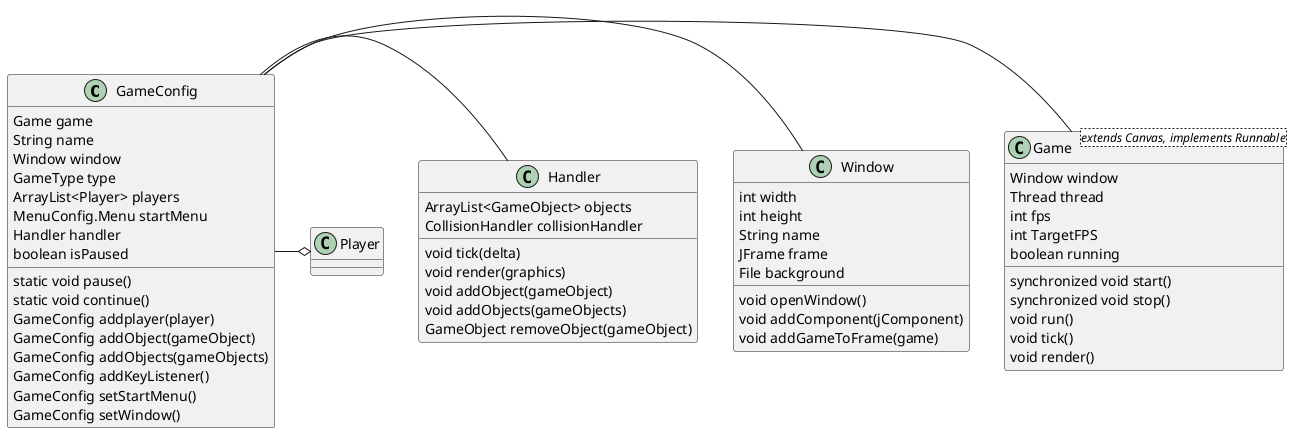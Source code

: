 @startuml

class GameConfig{
    Game game
    String name
    Window window
    GameType type
    ArrayList<Player> players
    MenuConfig.Menu startMenu
    Handler handler
    boolean isPaused
    static void pause()
    static void continue()
    GameConfig addplayer(player)
    GameConfig addObject(gameObject)
    GameConfig addObjects(gameObjects)
    GameConfig addKeyListener()
    GameConfig setStartMenu()
    GameConfig setWindow()
}

class Game<extends Canvas, implements Runnable>{
    Window window
    Thread thread
    int fps
    int TargetFPS
    boolean running
    synchronized void start()
    synchronized void stop()
    void run()
    void tick()
    void render()
}

class Handler{
    ArrayList<GameObject> objects
    CollisionHandler collisionHandler
    void tick(delta)
    void render(graphics)
    void addObject(gameObject)
    void addObjects(gameObjects)
    GameObject removeObject(gameObject)
}

class Window{
    int width
    int height
    String name
    JFrame frame
    File background
    void openWindow()
    void addComponent(jComponent)
    void addGameToFrame(game)
}

GameConfig - Game
GameConfig - Window
GameConfig - Handler
GameConfig -o Player

@enduml